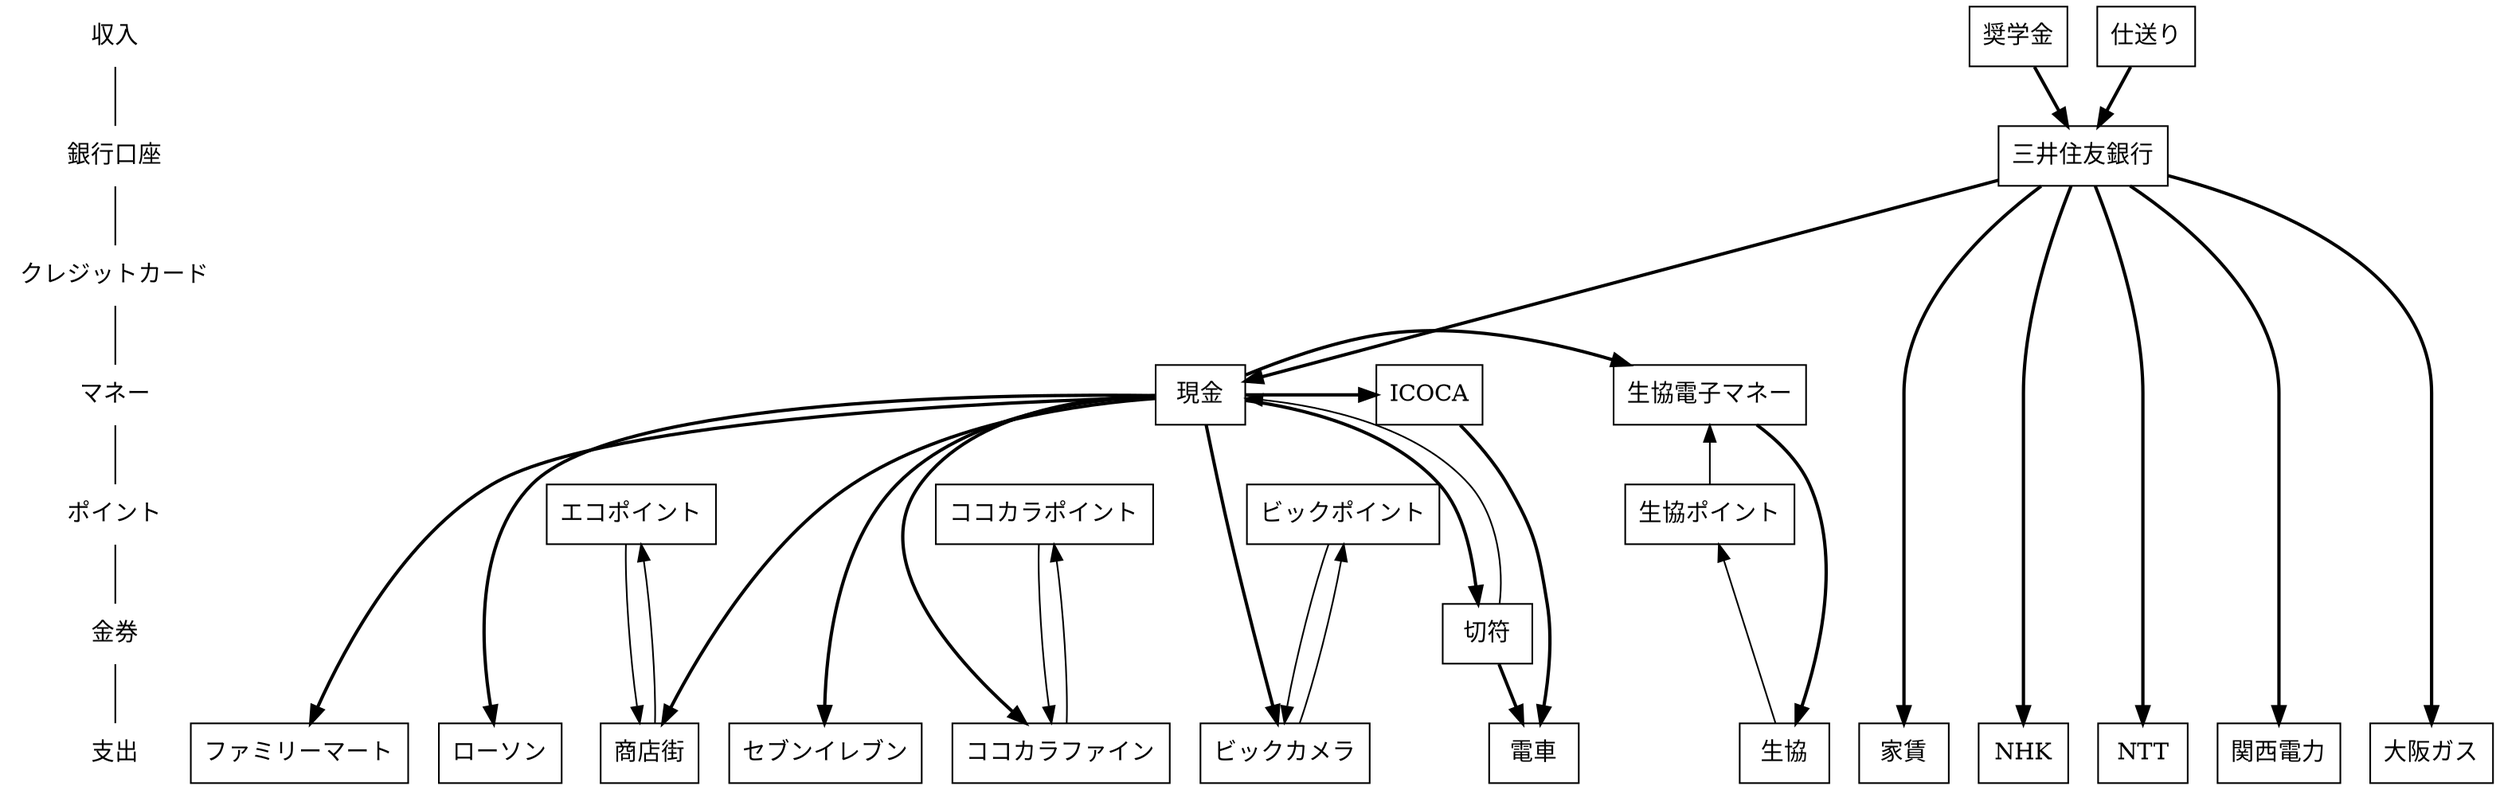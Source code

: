 // dot -Tsvg flow.dot -o flow.svg
digraph "MoneyFlow"
{
	node [ shape = box ];

	"収入", "銀行口座", "クレジットカード", "マネー", "ポイント", "金券", "支出" [shape = none];
	"収入" -> "銀行口座" -> "クレジットカード" -> "マネー" -> "ポイント" -> "金券" -> "支出" [arrowhead = none];
	{
		rank = same; "収入";
		奨学金;
		仕送り;
	}

	{
		rank = same; "銀行口座";
		三井住友銀行;
	}

	{
		rank = same; "クレジットカード";
	}

	{
		rank = same; "マネー";
		ICOCA;
		生協電子マネー;
		現金;
	}

	{
		rank = same; "ポイント";
		エコポイント;
		生協ポイント;
		ココカラポイント;
		ビックポイント;
	}

	{
		rank = same; "金券";
		切符;
	}

	{
		rank = same; "支出";
		家賃;
		// コンビニ
		ローソン;
		セブンイレブン;
		ファミリーマート;
		// 交通
		電車;
		// インフラ
		NHK;
		NTT;
		関西電力;
		大阪ガス;
		// 店舗
		商店街;
		生協;
		ココカラファイン;
		ビックカメラ;
	}

	// SMBC
	奨学金 -> 三井住友銀行 [style="bold", weight=100];
	仕送り -> 三井住友銀行 [style="bold", weight=100];
	三井住友銀行 -> 現金, 家賃, 関西電力, 大阪ガス, NHK, NTT [style="bold", weight=100];

	// 現金
	現金 -> 商店街 [style="bold", weight=100];
	商店街 -> エコポイント -> 商店街;
	現金 -> ローソン [style="bold", weight=100];
	現金 -> セブンイレブン [style="bold", weight=100];
	現金 -> ファミリーマート [style="bold", weight=100];
	現金 -> 生協電子マネー [style="bold", weight=100];
	生協電子マネー -> 生協 [style="bold", weight=100];
	生協 -> 生協ポイント -> 生協電子マネー;
	現金 -> ココカラファイン [style="bold", weight=100];
	ココカラファイン -> ココカラポイント -> ココカラファイン;
	現金 -> ビックカメラ [style="bold", weight=100];
	ビックカメラ -> ビックポイント -> ビックカメラ;

	現金 -> ICOCA -> 電車 [style="bold", weight=100];
	現金 -> 切符 -> 電車 [style="bold", weight=100];
	切符 -> 現金;
} 
